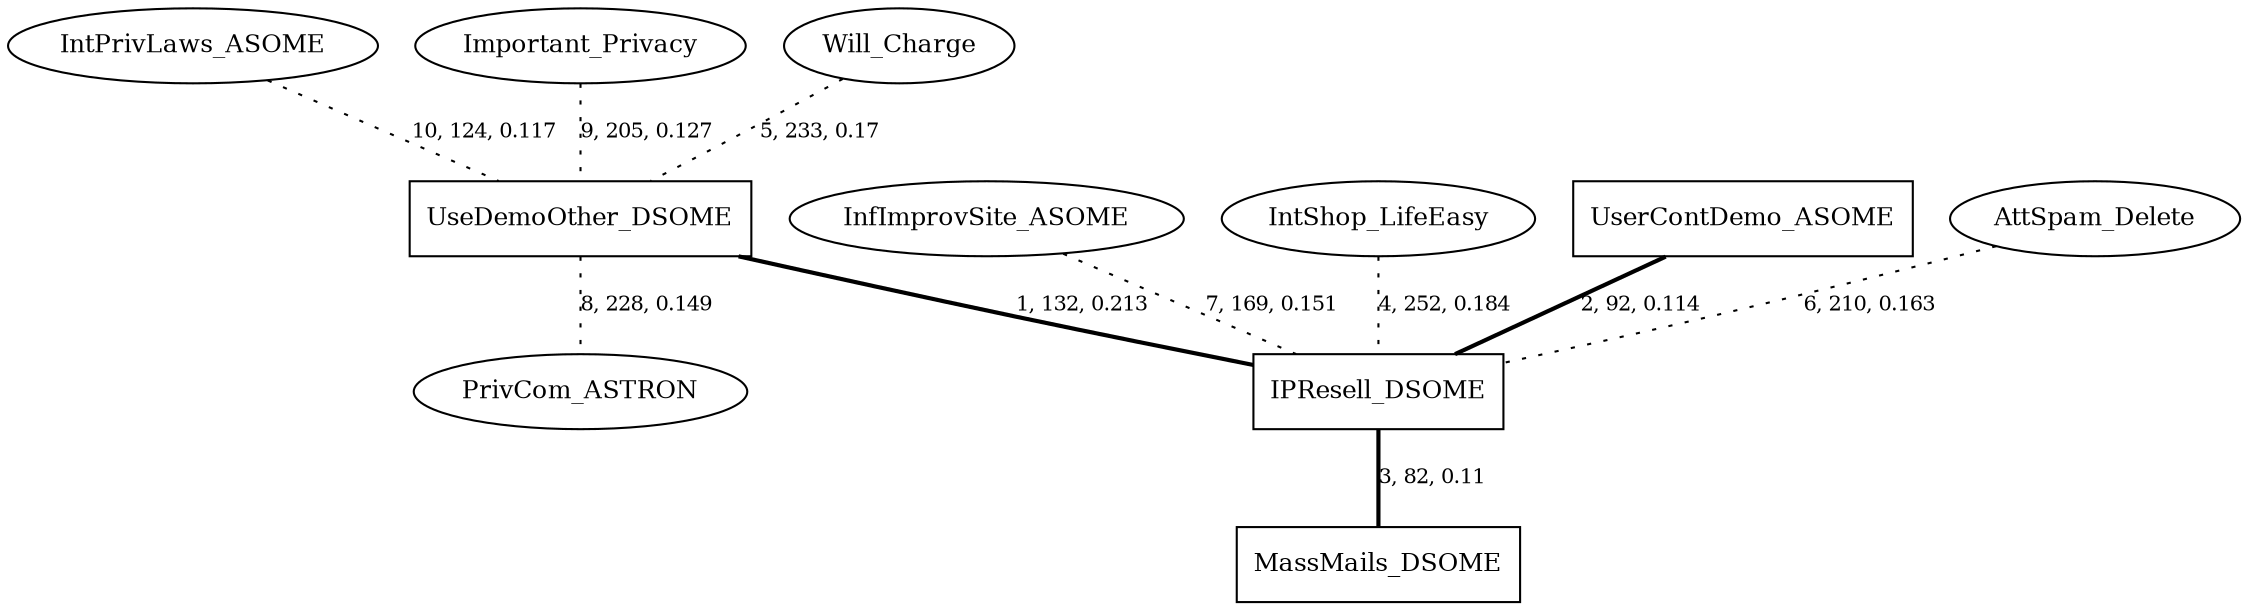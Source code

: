 graph G{
    IntPrivLaws_ASOME [label="IntPrivLaws_ASOME", fontsize=12];
    InfImprovSite_ASOME [label="InfImprovSite_ASOME", fontsize=12];
    UseDemoOther_DSOME [label="UseDemoOther_DSOME", fontsize=12, shape=box];
    IntShop_LifeEasy [label="IntShop_LifeEasy", fontsize=12];
    Important_Privacy [label="Important_Privacy", fontsize=12];
    MassMails_DSOME [label="MassMails_DSOME", fontsize=12, shape=box];
    Will_Charge [label="Will_Charge", fontsize=12];
    PrivCom_ASTRON [label="PrivCom_ASTRON", fontsize=12];
    UserContDemo_ASOME [label="UserContDemo_ASOME", fontsize=12, shape=box];
    IPResell_DSOME [label="IPResell_DSOME", fontsize=12, shape=box];
    AttSpam_Delete [label="AttSpam_Delete", fontsize=12];
    IPResell_DSOME -- MassMails_DSOME [label="3, 82, 0.11", fontsize=10, style=bold];
    IntShop_LifeEasy -- IPResell_DSOME [label="4, 252, 0.184", fontsize=10, style=dotted];
    UserContDemo_ASOME -- IPResell_DSOME [label="2, 92, 0.114", fontsize=10, style=bold];
    AttSpam_Delete -- IPResell_DSOME [label="6, 210, 0.163", fontsize=10, style=dotted];
    Important_Privacy -- UseDemoOther_DSOME [label="9, 205, 0.127", fontsize=10, style=dotted];
    IntPrivLaws_ASOME -- UseDemoOther_DSOME [label="10, 124, 0.117", fontsize=10, style=dotted];
    InfImprovSite_ASOME -- IPResell_DSOME [label="7, 169, 0.151", fontsize=10, style=dotted];
    Will_Charge -- UseDemoOther_DSOME [label="5, 233, 0.17", fontsize=10, style=dotted];
    UseDemoOther_DSOME -- IPResell_DSOME [label="1, 132, 0.213", fontsize=10, style=bold];
    UseDemoOther_DSOME -- PrivCom_ASTRON [label="8, 228, 0.149", fontsize=10, style=dotted];
}
